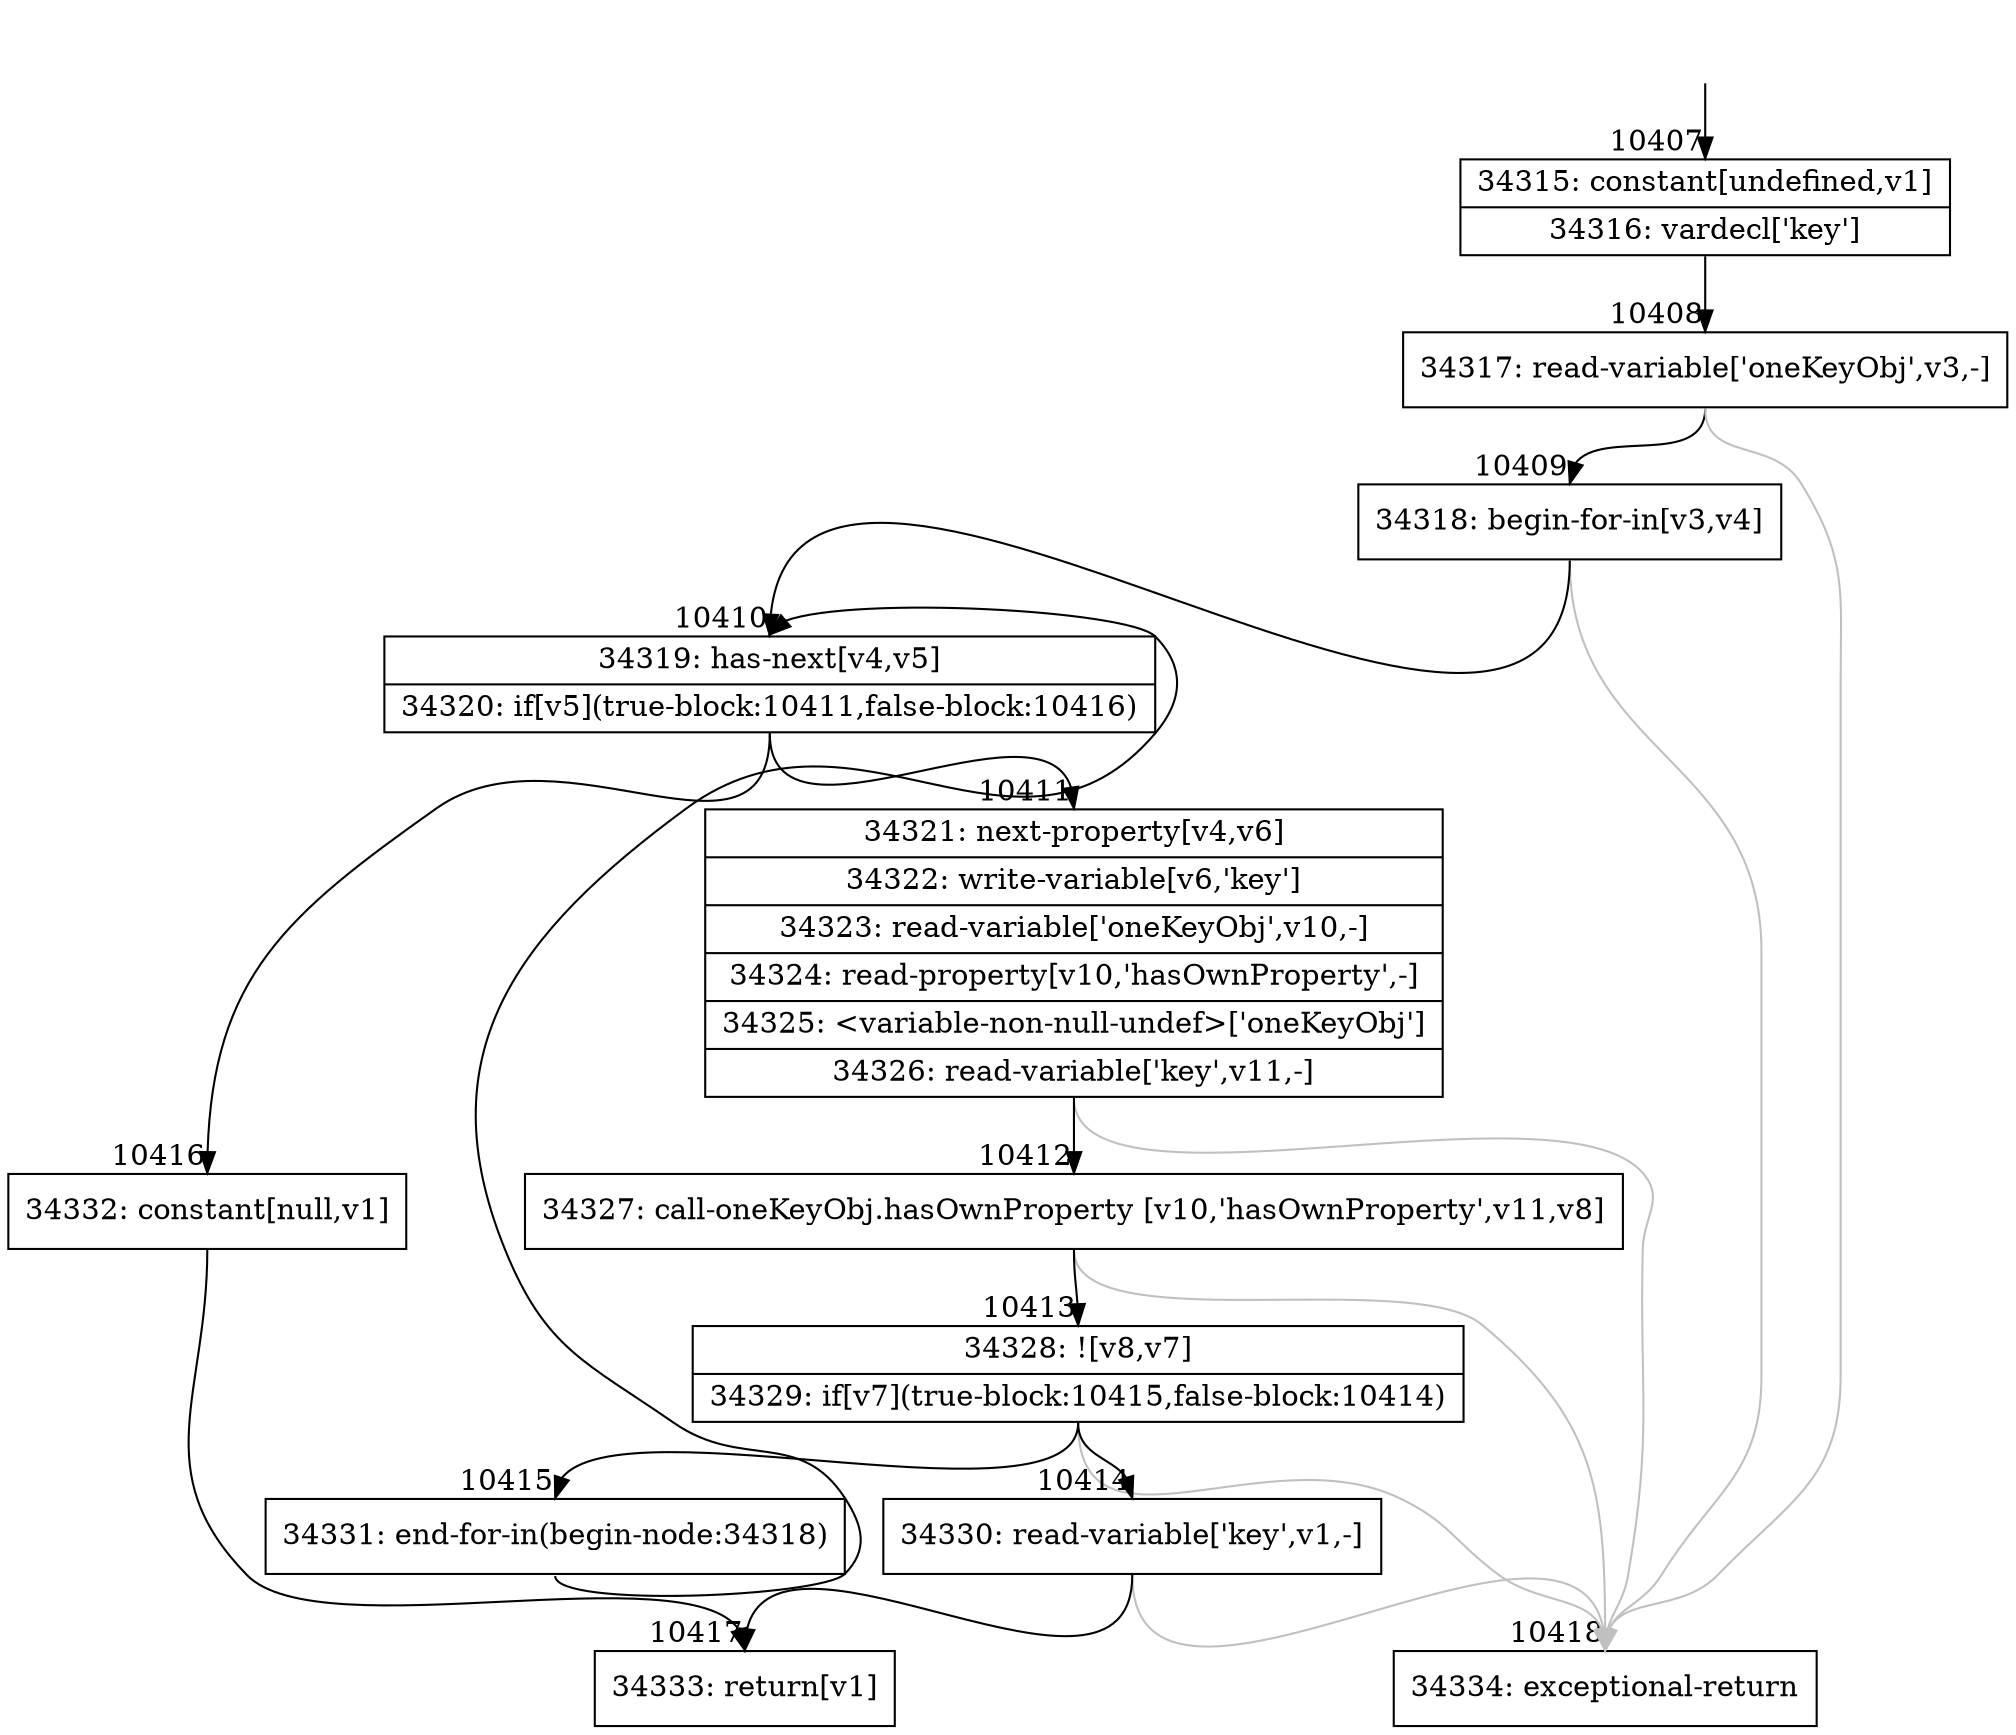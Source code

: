 digraph {
rankdir="TD"
BB_entry784[shape=none,label=""];
BB_entry784 -> BB10407 [tailport=s, headport=n, headlabel="    10407"]
BB10407 [shape=record label="{34315: constant[undefined,v1]|34316: vardecl['key']}" ] 
BB10407 -> BB10408 [tailport=s, headport=n, headlabel="      10408"]
BB10408 [shape=record label="{34317: read-variable['oneKeyObj',v3,-]}" ] 
BB10408 -> BB10409 [tailport=s, headport=n, headlabel="      10409"]
BB10408 -> BB10418 [tailport=s, headport=n, color=gray, headlabel="      10418"]
BB10409 [shape=record label="{34318: begin-for-in[v3,v4]}" ] 
BB10409 -> BB10410 [tailport=s, headport=n, headlabel="      10410"]
BB10409 -> BB10418 [tailport=s, headport=n, color=gray]
BB10410 [shape=record label="{34319: has-next[v4,v5]|34320: if[v5](true-block:10411,false-block:10416)}" ] 
BB10410 -> BB10411 [tailport=s, headport=n, headlabel="      10411"]
BB10410 -> BB10416 [tailport=s, headport=n, headlabel="      10416"]
BB10411 [shape=record label="{34321: next-property[v4,v6]|34322: write-variable[v6,'key']|34323: read-variable['oneKeyObj',v10,-]|34324: read-property[v10,'hasOwnProperty',-]|34325: \<variable-non-null-undef\>['oneKeyObj']|34326: read-variable['key',v11,-]}" ] 
BB10411 -> BB10412 [tailport=s, headport=n, headlabel="      10412"]
BB10411 -> BB10418 [tailport=s, headport=n, color=gray]
BB10412 [shape=record label="{34327: call-oneKeyObj.hasOwnProperty [v10,'hasOwnProperty',v11,v8]}" ] 
BB10412 -> BB10413 [tailport=s, headport=n, headlabel="      10413"]
BB10412 -> BB10418 [tailport=s, headport=n, color=gray]
BB10413 [shape=record label="{34328: ![v8,v7]|34329: if[v7](true-block:10415,false-block:10414)}" ] 
BB10413 -> BB10415 [tailport=s, headport=n, headlabel="      10415"]
BB10413 -> BB10414 [tailport=s, headport=n, headlabel="      10414"]
BB10413 -> BB10418 [tailport=s, headport=n, color=gray]
BB10414 [shape=record label="{34330: read-variable['key',v1,-]}" ] 
BB10414 -> BB10417 [tailport=s, headport=n, headlabel="      10417"]
BB10414 -> BB10418 [tailport=s, headport=n, color=gray]
BB10415 [shape=record label="{34331: end-for-in(begin-node:34318)}" ] 
BB10415 -> BB10410 [tailport=s, headport=n]
BB10416 [shape=record label="{34332: constant[null,v1]}" ] 
BB10416 -> BB10417 [tailport=s, headport=n]
BB10417 [shape=record label="{34333: return[v1]}" ] 
BB10418 [shape=record label="{34334: exceptional-return}" ] 
//#$~ 18728
}
